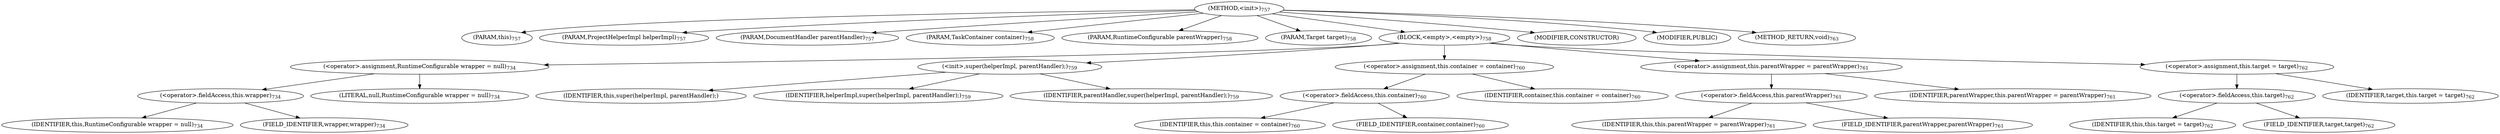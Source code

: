 digraph "&lt;init&gt;" {  
"1545" [label = <(METHOD,&lt;init&gt;)<SUB>757</SUB>> ]
"81" [label = <(PARAM,this)<SUB>757</SUB>> ]
"1546" [label = <(PARAM,ProjectHelperImpl helperImpl)<SUB>757</SUB>> ]
"1547" [label = <(PARAM,DocumentHandler parentHandler)<SUB>757</SUB>> ]
"1548" [label = <(PARAM,TaskContainer container)<SUB>758</SUB>> ]
"1549" [label = <(PARAM,RuntimeConfigurable parentWrapper)<SUB>758</SUB>> ]
"1550" [label = <(PARAM,Target target)<SUB>758</SUB>> ]
"1551" [label = <(BLOCK,&lt;empty&gt;,&lt;empty&gt;)<SUB>758</SUB>> ]
"1552" [label = <(&lt;operator&gt;.assignment,RuntimeConfigurable wrapper = null)<SUB>734</SUB>> ]
"1553" [label = <(&lt;operator&gt;.fieldAccess,this.wrapper)<SUB>734</SUB>> ]
"1554" [label = <(IDENTIFIER,this,RuntimeConfigurable wrapper = null)<SUB>734</SUB>> ]
"1555" [label = <(FIELD_IDENTIFIER,wrapper,wrapper)<SUB>734</SUB>> ]
"1556" [label = <(LITERAL,null,RuntimeConfigurable wrapper = null)<SUB>734</SUB>> ]
"1557" [label = <(&lt;init&gt;,super(helperImpl, parentHandler);)<SUB>759</SUB>> ]
"80" [label = <(IDENTIFIER,this,super(helperImpl, parentHandler);)> ]
"1558" [label = <(IDENTIFIER,helperImpl,super(helperImpl, parentHandler);)<SUB>759</SUB>> ]
"1559" [label = <(IDENTIFIER,parentHandler,super(helperImpl, parentHandler);)<SUB>759</SUB>> ]
"1560" [label = <(&lt;operator&gt;.assignment,this.container = container)<SUB>760</SUB>> ]
"1561" [label = <(&lt;operator&gt;.fieldAccess,this.container)<SUB>760</SUB>> ]
"82" [label = <(IDENTIFIER,this,this.container = container)<SUB>760</SUB>> ]
"1562" [label = <(FIELD_IDENTIFIER,container,container)<SUB>760</SUB>> ]
"1563" [label = <(IDENTIFIER,container,this.container = container)<SUB>760</SUB>> ]
"1564" [label = <(&lt;operator&gt;.assignment,this.parentWrapper = parentWrapper)<SUB>761</SUB>> ]
"1565" [label = <(&lt;operator&gt;.fieldAccess,this.parentWrapper)<SUB>761</SUB>> ]
"83" [label = <(IDENTIFIER,this,this.parentWrapper = parentWrapper)<SUB>761</SUB>> ]
"1566" [label = <(FIELD_IDENTIFIER,parentWrapper,parentWrapper)<SUB>761</SUB>> ]
"1567" [label = <(IDENTIFIER,parentWrapper,this.parentWrapper = parentWrapper)<SUB>761</SUB>> ]
"1568" [label = <(&lt;operator&gt;.assignment,this.target = target)<SUB>762</SUB>> ]
"1569" [label = <(&lt;operator&gt;.fieldAccess,this.target)<SUB>762</SUB>> ]
"84" [label = <(IDENTIFIER,this,this.target = target)<SUB>762</SUB>> ]
"1570" [label = <(FIELD_IDENTIFIER,target,target)<SUB>762</SUB>> ]
"1571" [label = <(IDENTIFIER,target,this.target = target)<SUB>762</SUB>> ]
"1572" [label = <(MODIFIER,CONSTRUCTOR)> ]
"1573" [label = <(MODIFIER,PUBLIC)> ]
"1574" [label = <(METHOD_RETURN,void)<SUB>763</SUB>> ]
  "1545" -> "81" 
  "1545" -> "1546" 
  "1545" -> "1547" 
  "1545" -> "1548" 
  "1545" -> "1549" 
  "1545" -> "1550" 
  "1545" -> "1551" 
  "1545" -> "1572" 
  "1545" -> "1573" 
  "1545" -> "1574" 
  "1551" -> "1552" 
  "1551" -> "1557" 
  "1551" -> "1560" 
  "1551" -> "1564" 
  "1551" -> "1568" 
  "1552" -> "1553" 
  "1552" -> "1556" 
  "1553" -> "1554" 
  "1553" -> "1555" 
  "1557" -> "80" 
  "1557" -> "1558" 
  "1557" -> "1559" 
  "1560" -> "1561" 
  "1560" -> "1563" 
  "1561" -> "82" 
  "1561" -> "1562" 
  "1564" -> "1565" 
  "1564" -> "1567" 
  "1565" -> "83" 
  "1565" -> "1566" 
  "1568" -> "1569" 
  "1568" -> "1571" 
  "1569" -> "84" 
  "1569" -> "1570" 
}
